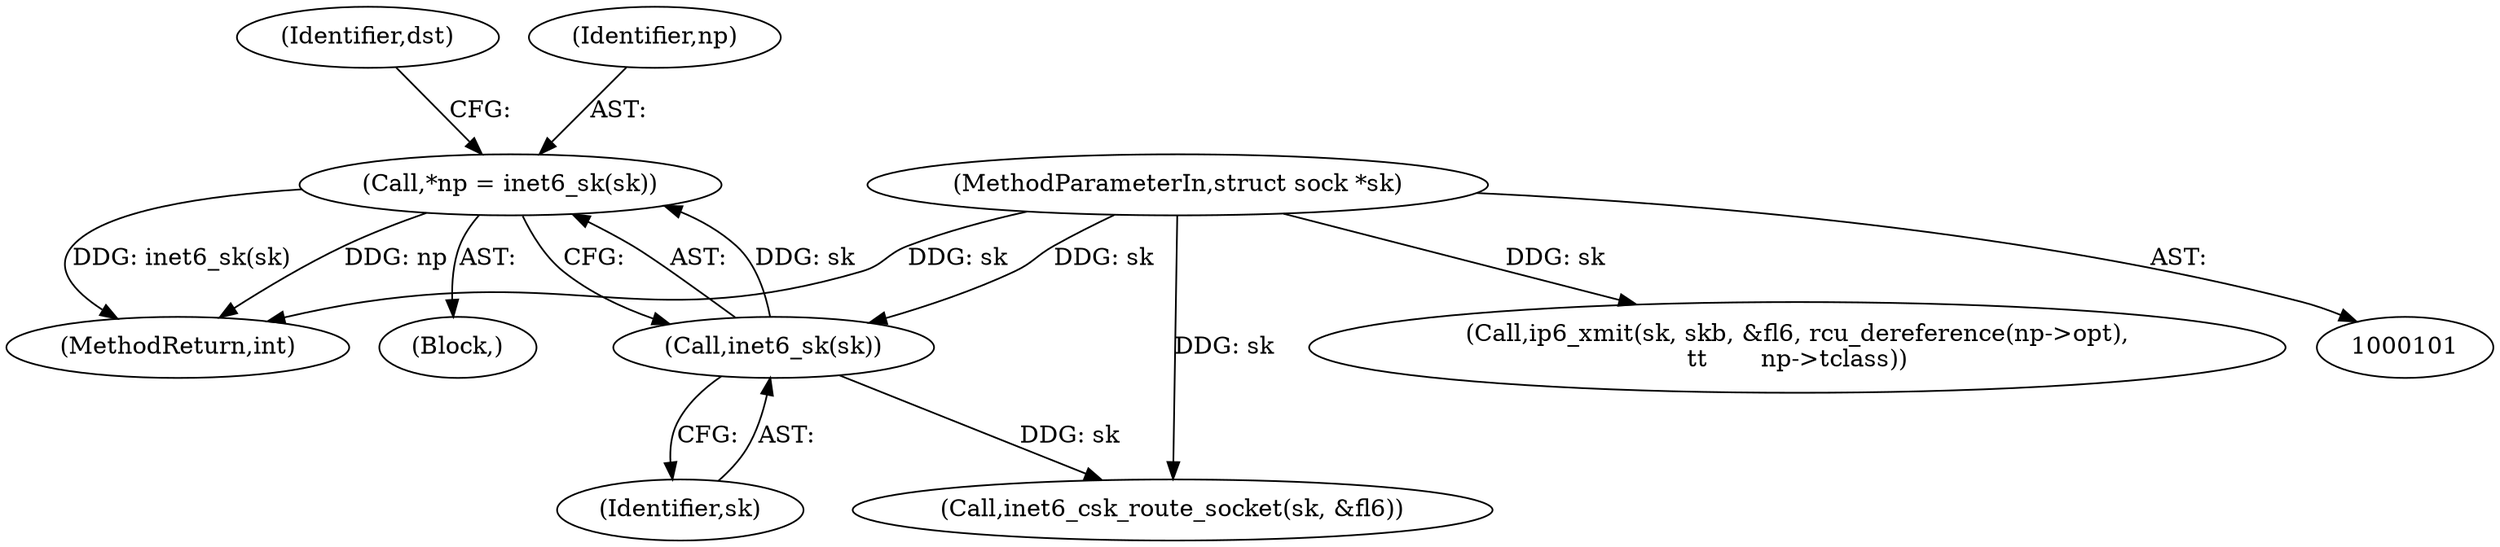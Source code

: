 digraph "0_linux_45f6fad84cc305103b28d73482b344d7f5b76f39_9@pointer" {
"1000107" [label="(Call,*np = inet6_sk(sk))"];
"1000109" [label="(Call,inet6_sk(sk))"];
"1000102" [label="(MethodParameterIn,struct sock *sk)"];
"1000102" [label="(MethodParameterIn,struct sock *sk)"];
"1000116" [label="(Call,inet6_csk_route_socket(sk, &fl6))"];
"1000109" [label="(Call,inet6_sk(sk))"];
"1000115" [label="(Identifier,dst)"];
"1000154" [label="(Call,ip6_xmit(sk, skb, &fl6, rcu_dereference(np->opt),\n\t\t       np->tclass))"];
"1000107" [label="(Call,*np = inet6_sk(sk))"];
"1000105" [label="(Block,)"];
"1000110" [label="(Identifier,sk)"];
"1000169" [label="(MethodReturn,int)"];
"1000108" [label="(Identifier,np)"];
"1000107" -> "1000105"  [label="AST: "];
"1000107" -> "1000109"  [label="CFG: "];
"1000108" -> "1000107"  [label="AST: "];
"1000109" -> "1000107"  [label="AST: "];
"1000115" -> "1000107"  [label="CFG: "];
"1000107" -> "1000169"  [label="DDG: np"];
"1000107" -> "1000169"  [label="DDG: inet6_sk(sk)"];
"1000109" -> "1000107"  [label="DDG: sk"];
"1000109" -> "1000110"  [label="CFG: "];
"1000110" -> "1000109"  [label="AST: "];
"1000102" -> "1000109"  [label="DDG: sk"];
"1000109" -> "1000116"  [label="DDG: sk"];
"1000102" -> "1000101"  [label="AST: "];
"1000102" -> "1000169"  [label="DDG: sk"];
"1000102" -> "1000116"  [label="DDG: sk"];
"1000102" -> "1000154"  [label="DDG: sk"];
}

